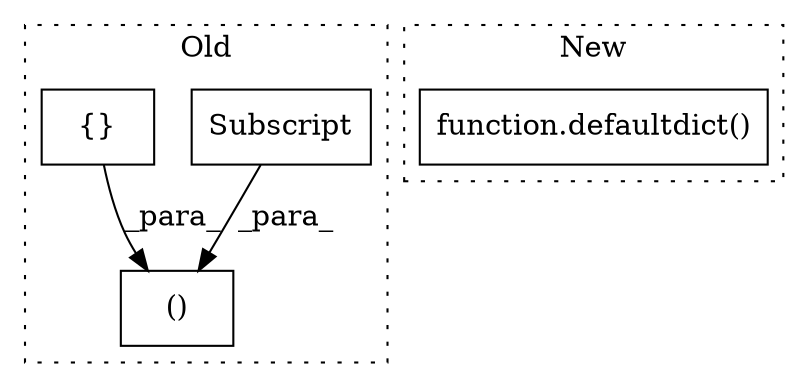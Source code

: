 digraph G {
subgraph cluster0 {
1 [label="()" a="54" s="4726" l="4" shape="box"];
3 [label="Subscript" a="63" s="4717,0" l="9,0" shape="box"];
4 [label="{}" a="59" s="4728,4728" l="2,1" shape="box"];
label = "Old";
style="dotted";
}
subgraph cluster1 {
2 [label="function.defaultdict()" a="75" s="4819,4835" l="12,1" shape="box"];
label = "New";
style="dotted";
}
3 -> 1 [label="_para_"];
4 -> 1 [label="_para_"];
}